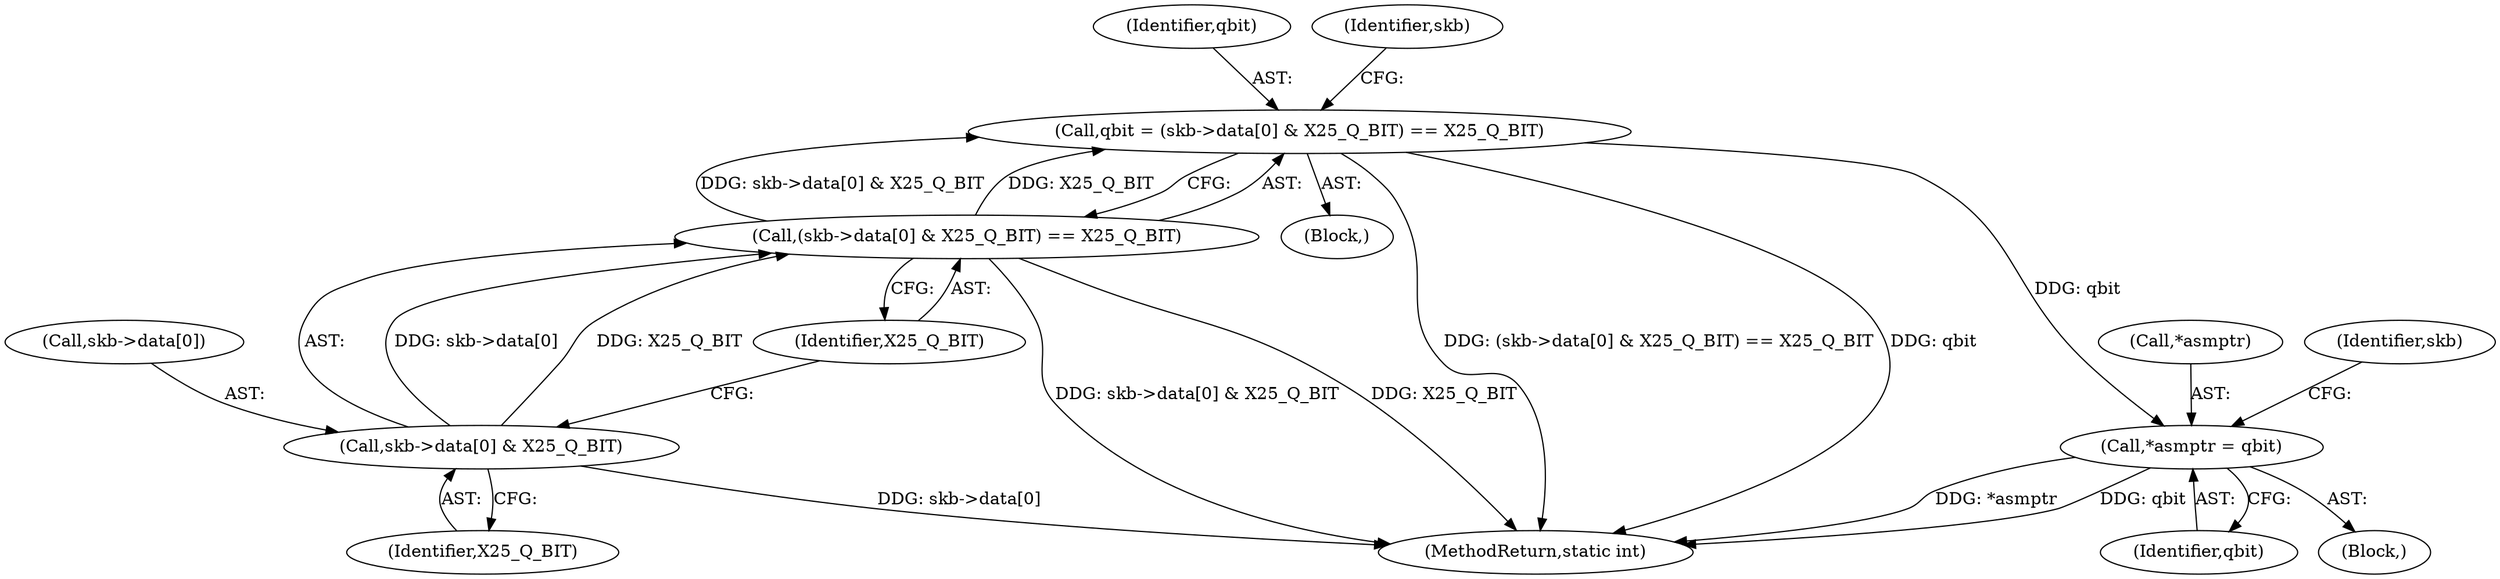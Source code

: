 digraph "0_linux_f3d3342602f8bcbf37d7c46641cb9bca7618eb1c_39@pointer" {
"1000280" [label="(Call,*asmptr = qbit)"];
"1000253" [label="(Call,qbit = (skb->data[0] & X25_Q_BIT) == X25_Q_BIT)"];
"1000255" [label="(Call,(skb->data[0] & X25_Q_BIT) == X25_Q_BIT)"];
"1000256" [label="(Call,skb->data[0] & X25_Q_BIT)"];
"1000263" [label="(Identifier,X25_Q_BIT)"];
"1000255" [label="(Call,(skb->data[0] & X25_Q_BIT) == X25_Q_BIT)"];
"1000281" [label="(Call,*asmptr)"];
"1000274" [label="(Block,)"];
"1000285" [label="(Identifier,skb)"];
"1000262" [label="(Identifier,X25_Q_BIT)"];
"1000283" [label="(Identifier,qbit)"];
"1000253" [label="(Call,qbit = (skb->data[0] & X25_Q_BIT) == X25_Q_BIT)"];
"1000254" [label="(Identifier,qbit)"];
"1000226" [label="(Block,)"];
"1000256" [label="(Call,skb->data[0] & X25_Q_BIT)"];
"1000265" [label="(Identifier,skb)"];
"1000280" [label="(Call,*asmptr = qbit)"];
"1000357" [label="(MethodReturn,static int)"];
"1000257" [label="(Call,skb->data[0])"];
"1000280" -> "1000274"  [label="AST: "];
"1000280" -> "1000283"  [label="CFG: "];
"1000281" -> "1000280"  [label="AST: "];
"1000283" -> "1000280"  [label="AST: "];
"1000285" -> "1000280"  [label="CFG: "];
"1000280" -> "1000357"  [label="DDG: *asmptr"];
"1000280" -> "1000357"  [label="DDG: qbit"];
"1000253" -> "1000280"  [label="DDG: qbit"];
"1000253" -> "1000226"  [label="AST: "];
"1000253" -> "1000255"  [label="CFG: "];
"1000254" -> "1000253"  [label="AST: "];
"1000255" -> "1000253"  [label="AST: "];
"1000265" -> "1000253"  [label="CFG: "];
"1000253" -> "1000357"  [label="DDG: (skb->data[0] & X25_Q_BIT) == X25_Q_BIT"];
"1000253" -> "1000357"  [label="DDG: qbit"];
"1000255" -> "1000253"  [label="DDG: skb->data[0] & X25_Q_BIT"];
"1000255" -> "1000253"  [label="DDG: X25_Q_BIT"];
"1000255" -> "1000263"  [label="CFG: "];
"1000256" -> "1000255"  [label="AST: "];
"1000263" -> "1000255"  [label="AST: "];
"1000255" -> "1000357"  [label="DDG: X25_Q_BIT"];
"1000255" -> "1000357"  [label="DDG: skb->data[0] & X25_Q_BIT"];
"1000256" -> "1000255"  [label="DDG: skb->data[0]"];
"1000256" -> "1000255"  [label="DDG: X25_Q_BIT"];
"1000256" -> "1000262"  [label="CFG: "];
"1000257" -> "1000256"  [label="AST: "];
"1000262" -> "1000256"  [label="AST: "];
"1000263" -> "1000256"  [label="CFG: "];
"1000256" -> "1000357"  [label="DDG: skb->data[0]"];
}

